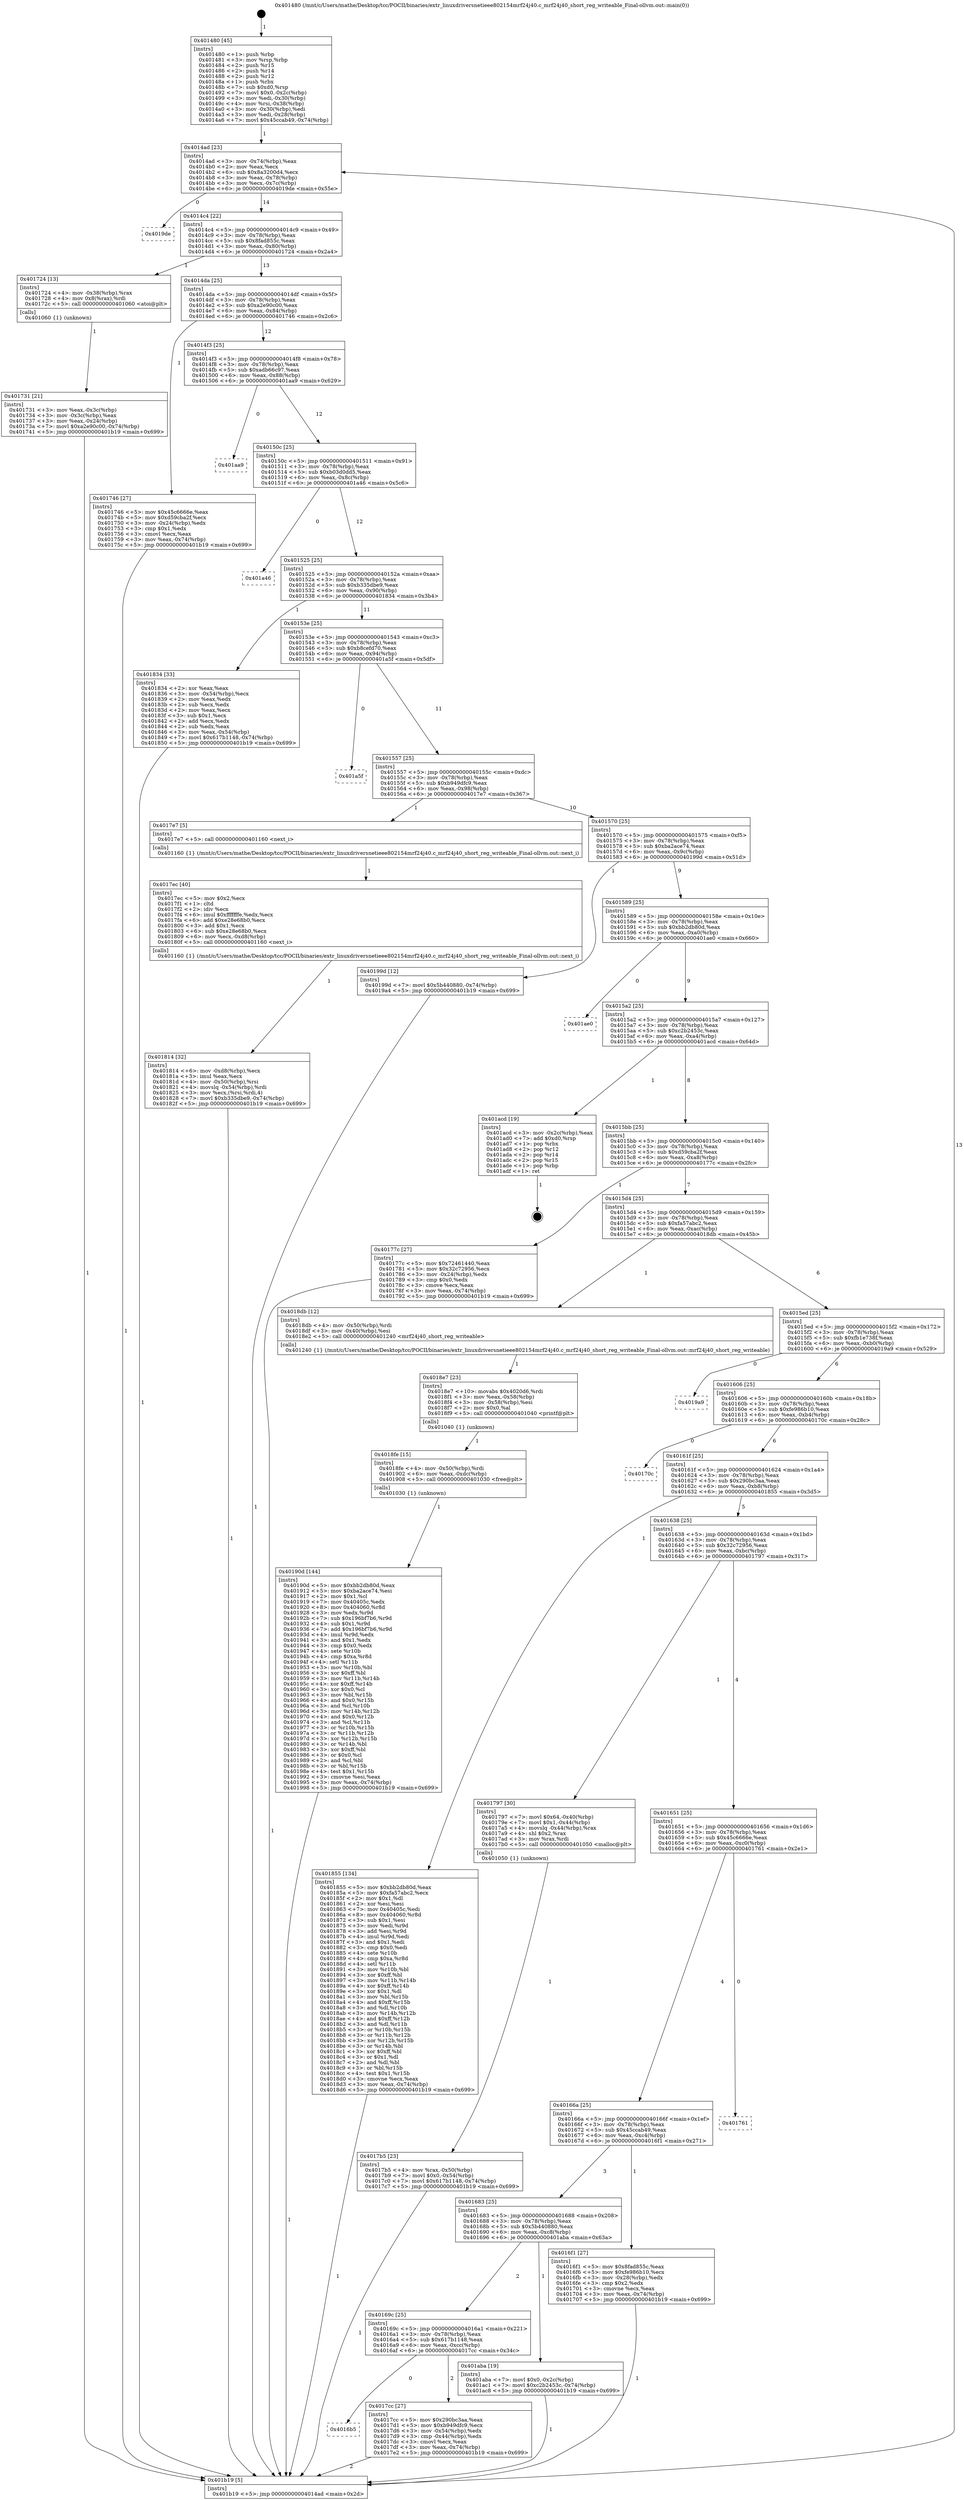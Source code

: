 digraph "0x401480" {
  label = "0x401480 (/mnt/c/Users/mathe/Desktop/tcc/POCII/binaries/extr_linuxdriversnetieee802154mrf24j40.c_mrf24j40_short_reg_writeable_Final-ollvm.out::main(0))"
  labelloc = "t"
  node[shape=record]

  Entry [label="",width=0.3,height=0.3,shape=circle,fillcolor=black,style=filled]
  "0x4014ad" [label="{
     0x4014ad [23]\l
     | [instrs]\l
     &nbsp;&nbsp;0x4014ad \<+3\>: mov -0x74(%rbp),%eax\l
     &nbsp;&nbsp;0x4014b0 \<+2\>: mov %eax,%ecx\l
     &nbsp;&nbsp;0x4014b2 \<+6\>: sub $0x8a3200d4,%ecx\l
     &nbsp;&nbsp;0x4014b8 \<+3\>: mov %eax,-0x78(%rbp)\l
     &nbsp;&nbsp;0x4014bb \<+3\>: mov %ecx,-0x7c(%rbp)\l
     &nbsp;&nbsp;0x4014be \<+6\>: je 00000000004019de \<main+0x55e\>\l
  }"]
  "0x4019de" [label="{
     0x4019de\l
  }", style=dashed]
  "0x4014c4" [label="{
     0x4014c4 [22]\l
     | [instrs]\l
     &nbsp;&nbsp;0x4014c4 \<+5\>: jmp 00000000004014c9 \<main+0x49\>\l
     &nbsp;&nbsp;0x4014c9 \<+3\>: mov -0x78(%rbp),%eax\l
     &nbsp;&nbsp;0x4014cc \<+5\>: sub $0x8fad855c,%eax\l
     &nbsp;&nbsp;0x4014d1 \<+3\>: mov %eax,-0x80(%rbp)\l
     &nbsp;&nbsp;0x4014d4 \<+6\>: je 0000000000401724 \<main+0x2a4\>\l
  }"]
  Exit [label="",width=0.3,height=0.3,shape=circle,fillcolor=black,style=filled,peripheries=2]
  "0x401724" [label="{
     0x401724 [13]\l
     | [instrs]\l
     &nbsp;&nbsp;0x401724 \<+4\>: mov -0x38(%rbp),%rax\l
     &nbsp;&nbsp;0x401728 \<+4\>: mov 0x8(%rax),%rdi\l
     &nbsp;&nbsp;0x40172c \<+5\>: call 0000000000401060 \<atoi@plt\>\l
     | [calls]\l
     &nbsp;&nbsp;0x401060 \{1\} (unknown)\l
  }"]
  "0x4014da" [label="{
     0x4014da [25]\l
     | [instrs]\l
     &nbsp;&nbsp;0x4014da \<+5\>: jmp 00000000004014df \<main+0x5f\>\l
     &nbsp;&nbsp;0x4014df \<+3\>: mov -0x78(%rbp),%eax\l
     &nbsp;&nbsp;0x4014e2 \<+5\>: sub $0xa2e90c00,%eax\l
     &nbsp;&nbsp;0x4014e7 \<+6\>: mov %eax,-0x84(%rbp)\l
     &nbsp;&nbsp;0x4014ed \<+6\>: je 0000000000401746 \<main+0x2c6\>\l
  }"]
  "0x40190d" [label="{
     0x40190d [144]\l
     | [instrs]\l
     &nbsp;&nbsp;0x40190d \<+5\>: mov $0xbb2db80d,%eax\l
     &nbsp;&nbsp;0x401912 \<+5\>: mov $0xba2ace74,%esi\l
     &nbsp;&nbsp;0x401917 \<+2\>: mov $0x1,%cl\l
     &nbsp;&nbsp;0x401919 \<+7\>: mov 0x40405c,%edx\l
     &nbsp;&nbsp;0x401920 \<+8\>: mov 0x404060,%r8d\l
     &nbsp;&nbsp;0x401928 \<+3\>: mov %edx,%r9d\l
     &nbsp;&nbsp;0x40192b \<+7\>: sub $0x196bf7b6,%r9d\l
     &nbsp;&nbsp;0x401932 \<+4\>: sub $0x1,%r9d\l
     &nbsp;&nbsp;0x401936 \<+7\>: add $0x196bf7b6,%r9d\l
     &nbsp;&nbsp;0x40193d \<+4\>: imul %r9d,%edx\l
     &nbsp;&nbsp;0x401941 \<+3\>: and $0x1,%edx\l
     &nbsp;&nbsp;0x401944 \<+3\>: cmp $0x0,%edx\l
     &nbsp;&nbsp;0x401947 \<+4\>: sete %r10b\l
     &nbsp;&nbsp;0x40194b \<+4\>: cmp $0xa,%r8d\l
     &nbsp;&nbsp;0x40194f \<+4\>: setl %r11b\l
     &nbsp;&nbsp;0x401953 \<+3\>: mov %r10b,%bl\l
     &nbsp;&nbsp;0x401956 \<+3\>: xor $0xff,%bl\l
     &nbsp;&nbsp;0x401959 \<+3\>: mov %r11b,%r14b\l
     &nbsp;&nbsp;0x40195c \<+4\>: xor $0xff,%r14b\l
     &nbsp;&nbsp;0x401960 \<+3\>: xor $0x0,%cl\l
     &nbsp;&nbsp;0x401963 \<+3\>: mov %bl,%r15b\l
     &nbsp;&nbsp;0x401966 \<+4\>: and $0x0,%r15b\l
     &nbsp;&nbsp;0x40196a \<+3\>: and %cl,%r10b\l
     &nbsp;&nbsp;0x40196d \<+3\>: mov %r14b,%r12b\l
     &nbsp;&nbsp;0x401970 \<+4\>: and $0x0,%r12b\l
     &nbsp;&nbsp;0x401974 \<+3\>: and %cl,%r11b\l
     &nbsp;&nbsp;0x401977 \<+3\>: or %r10b,%r15b\l
     &nbsp;&nbsp;0x40197a \<+3\>: or %r11b,%r12b\l
     &nbsp;&nbsp;0x40197d \<+3\>: xor %r12b,%r15b\l
     &nbsp;&nbsp;0x401980 \<+3\>: or %r14b,%bl\l
     &nbsp;&nbsp;0x401983 \<+3\>: xor $0xff,%bl\l
     &nbsp;&nbsp;0x401986 \<+3\>: or $0x0,%cl\l
     &nbsp;&nbsp;0x401989 \<+2\>: and %cl,%bl\l
     &nbsp;&nbsp;0x40198b \<+3\>: or %bl,%r15b\l
     &nbsp;&nbsp;0x40198e \<+4\>: test $0x1,%r15b\l
     &nbsp;&nbsp;0x401992 \<+3\>: cmovne %esi,%eax\l
     &nbsp;&nbsp;0x401995 \<+3\>: mov %eax,-0x74(%rbp)\l
     &nbsp;&nbsp;0x401998 \<+5\>: jmp 0000000000401b19 \<main+0x699\>\l
  }"]
  "0x401746" [label="{
     0x401746 [27]\l
     | [instrs]\l
     &nbsp;&nbsp;0x401746 \<+5\>: mov $0x45c6666e,%eax\l
     &nbsp;&nbsp;0x40174b \<+5\>: mov $0xd59cba2f,%ecx\l
     &nbsp;&nbsp;0x401750 \<+3\>: mov -0x24(%rbp),%edx\l
     &nbsp;&nbsp;0x401753 \<+3\>: cmp $0x1,%edx\l
     &nbsp;&nbsp;0x401756 \<+3\>: cmovl %ecx,%eax\l
     &nbsp;&nbsp;0x401759 \<+3\>: mov %eax,-0x74(%rbp)\l
     &nbsp;&nbsp;0x40175c \<+5\>: jmp 0000000000401b19 \<main+0x699\>\l
  }"]
  "0x4014f3" [label="{
     0x4014f3 [25]\l
     | [instrs]\l
     &nbsp;&nbsp;0x4014f3 \<+5\>: jmp 00000000004014f8 \<main+0x78\>\l
     &nbsp;&nbsp;0x4014f8 \<+3\>: mov -0x78(%rbp),%eax\l
     &nbsp;&nbsp;0x4014fb \<+5\>: sub $0xadb66c97,%eax\l
     &nbsp;&nbsp;0x401500 \<+6\>: mov %eax,-0x88(%rbp)\l
     &nbsp;&nbsp;0x401506 \<+6\>: je 0000000000401aa9 \<main+0x629\>\l
  }"]
  "0x4018fe" [label="{
     0x4018fe [15]\l
     | [instrs]\l
     &nbsp;&nbsp;0x4018fe \<+4\>: mov -0x50(%rbp),%rdi\l
     &nbsp;&nbsp;0x401902 \<+6\>: mov %eax,-0xdc(%rbp)\l
     &nbsp;&nbsp;0x401908 \<+5\>: call 0000000000401030 \<free@plt\>\l
     | [calls]\l
     &nbsp;&nbsp;0x401030 \{1\} (unknown)\l
  }"]
  "0x401aa9" [label="{
     0x401aa9\l
  }", style=dashed]
  "0x40150c" [label="{
     0x40150c [25]\l
     | [instrs]\l
     &nbsp;&nbsp;0x40150c \<+5\>: jmp 0000000000401511 \<main+0x91\>\l
     &nbsp;&nbsp;0x401511 \<+3\>: mov -0x78(%rbp),%eax\l
     &nbsp;&nbsp;0x401514 \<+5\>: sub $0xb03d0dd5,%eax\l
     &nbsp;&nbsp;0x401519 \<+6\>: mov %eax,-0x8c(%rbp)\l
     &nbsp;&nbsp;0x40151f \<+6\>: je 0000000000401a46 \<main+0x5c6\>\l
  }"]
  "0x4018e7" [label="{
     0x4018e7 [23]\l
     | [instrs]\l
     &nbsp;&nbsp;0x4018e7 \<+10\>: movabs $0x4020d6,%rdi\l
     &nbsp;&nbsp;0x4018f1 \<+3\>: mov %eax,-0x58(%rbp)\l
     &nbsp;&nbsp;0x4018f4 \<+3\>: mov -0x58(%rbp),%esi\l
     &nbsp;&nbsp;0x4018f7 \<+2\>: mov $0x0,%al\l
     &nbsp;&nbsp;0x4018f9 \<+5\>: call 0000000000401040 \<printf@plt\>\l
     | [calls]\l
     &nbsp;&nbsp;0x401040 \{1\} (unknown)\l
  }"]
  "0x401a46" [label="{
     0x401a46\l
  }", style=dashed]
  "0x401525" [label="{
     0x401525 [25]\l
     | [instrs]\l
     &nbsp;&nbsp;0x401525 \<+5\>: jmp 000000000040152a \<main+0xaa\>\l
     &nbsp;&nbsp;0x40152a \<+3\>: mov -0x78(%rbp),%eax\l
     &nbsp;&nbsp;0x40152d \<+5\>: sub $0xb335dbe9,%eax\l
     &nbsp;&nbsp;0x401532 \<+6\>: mov %eax,-0x90(%rbp)\l
     &nbsp;&nbsp;0x401538 \<+6\>: je 0000000000401834 \<main+0x3b4\>\l
  }"]
  "0x401814" [label="{
     0x401814 [32]\l
     | [instrs]\l
     &nbsp;&nbsp;0x401814 \<+6\>: mov -0xd8(%rbp),%ecx\l
     &nbsp;&nbsp;0x40181a \<+3\>: imul %eax,%ecx\l
     &nbsp;&nbsp;0x40181d \<+4\>: mov -0x50(%rbp),%rsi\l
     &nbsp;&nbsp;0x401821 \<+4\>: movslq -0x54(%rbp),%rdi\l
     &nbsp;&nbsp;0x401825 \<+3\>: mov %ecx,(%rsi,%rdi,4)\l
     &nbsp;&nbsp;0x401828 \<+7\>: movl $0xb335dbe9,-0x74(%rbp)\l
     &nbsp;&nbsp;0x40182f \<+5\>: jmp 0000000000401b19 \<main+0x699\>\l
  }"]
  "0x401834" [label="{
     0x401834 [33]\l
     | [instrs]\l
     &nbsp;&nbsp;0x401834 \<+2\>: xor %eax,%eax\l
     &nbsp;&nbsp;0x401836 \<+3\>: mov -0x54(%rbp),%ecx\l
     &nbsp;&nbsp;0x401839 \<+2\>: mov %eax,%edx\l
     &nbsp;&nbsp;0x40183b \<+2\>: sub %ecx,%edx\l
     &nbsp;&nbsp;0x40183d \<+2\>: mov %eax,%ecx\l
     &nbsp;&nbsp;0x40183f \<+3\>: sub $0x1,%ecx\l
     &nbsp;&nbsp;0x401842 \<+2\>: add %ecx,%edx\l
     &nbsp;&nbsp;0x401844 \<+2\>: sub %edx,%eax\l
     &nbsp;&nbsp;0x401846 \<+3\>: mov %eax,-0x54(%rbp)\l
     &nbsp;&nbsp;0x401849 \<+7\>: movl $0x617b1148,-0x74(%rbp)\l
     &nbsp;&nbsp;0x401850 \<+5\>: jmp 0000000000401b19 \<main+0x699\>\l
  }"]
  "0x40153e" [label="{
     0x40153e [25]\l
     | [instrs]\l
     &nbsp;&nbsp;0x40153e \<+5\>: jmp 0000000000401543 \<main+0xc3\>\l
     &nbsp;&nbsp;0x401543 \<+3\>: mov -0x78(%rbp),%eax\l
     &nbsp;&nbsp;0x401546 \<+5\>: sub $0xb8cefd70,%eax\l
     &nbsp;&nbsp;0x40154b \<+6\>: mov %eax,-0x94(%rbp)\l
     &nbsp;&nbsp;0x401551 \<+6\>: je 0000000000401a5f \<main+0x5df\>\l
  }"]
  "0x4017ec" [label="{
     0x4017ec [40]\l
     | [instrs]\l
     &nbsp;&nbsp;0x4017ec \<+5\>: mov $0x2,%ecx\l
     &nbsp;&nbsp;0x4017f1 \<+1\>: cltd\l
     &nbsp;&nbsp;0x4017f2 \<+2\>: idiv %ecx\l
     &nbsp;&nbsp;0x4017f4 \<+6\>: imul $0xfffffffe,%edx,%ecx\l
     &nbsp;&nbsp;0x4017fa \<+6\>: add $0xe28e68b0,%ecx\l
     &nbsp;&nbsp;0x401800 \<+3\>: add $0x1,%ecx\l
     &nbsp;&nbsp;0x401803 \<+6\>: sub $0xe28e68b0,%ecx\l
     &nbsp;&nbsp;0x401809 \<+6\>: mov %ecx,-0xd8(%rbp)\l
     &nbsp;&nbsp;0x40180f \<+5\>: call 0000000000401160 \<next_i\>\l
     | [calls]\l
     &nbsp;&nbsp;0x401160 \{1\} (/mnt/c/Users/mathe/Desktop/tcc/POCII/binaries/extr_linuxdriversnetieee802154mrf24j40.c_mrf24j40_short_reg_writeable_Final-ollvm.out::next_i)\l
  }"]
  "0x401a5f" [label="{
     0x401a5f\l
  }", style=dashed]
  "0x401557" [label="{
     0x401557 [25]\l
     | [instrs]\l
     &nbsp;&nbsp;0x401557 \<+5\>: jmp 000000000040155c \<main+0xdc\>\l
     &nbsp;&nbsp;0x40155c \<+3\>: mov -0x78(%rbp),%eax\l
     &nbsp;&nbsp;0x40155f \<+5\>: sub $0xb949dfc9,%eax\l
     &nbsp;&nbsp;0x401564 \<+6\>: mov %eax,-0x98(%rbp)\l
     &nbsp;&nbsp;0x40156a \<+6\>: je 00000000004017e7 \<main+0x367\>\l
  }"]
  "0x4016b5" [label="{
     0x4016b5\l
  }", style=dashed]
  "0x4017e7" [label="{
     0x4017e7 [5]\l
     | [instrs]\l
     &nbsp;&nbsp;0x4017e7 \<+5\>: call 0000000000401160 \<next_i\>\l
     | [calls]\l
     &nbsp;&nbsp;0x401160 \{1\} (/mnt/c/Users/mathe/Desktop/tcc/POCII/binaries/extr_linuxdriversnetieee802154mrf24j40.c_mrf24j40_short_reg_writeable_Final-ollvm.out::next_i)\l
  }"]
  "0x401570" [label="{
     0x401570 [25]\l
     | [instrs]\l
     &nbsp;&nbsp;0x401570 \<+5\>: jmp 0000000000401575 \<main+0xf5\>\l
     &nbsp;&nbsp;0x401575 \<+3\>: mov -0x78(%rbp),%eax\l
     &nbsp;&nbsp;0x401578 \<+5\>: sub $0xba2ace74,%eax\l
     &nbsp;&nbsp;0x40157d \<+6\>: mov %eax,-0x9c(%rbp)\l
     &nbsp;&nbsp;0x401583 \<+6\>: je 000000000040199d \<main+0x51d\>\l
  }"]
  "0x4017cc" [label="{
     0x4017cc [27]\l
     | [instrs]\l
     &nbsp;&nbsp;0x4017cc \<+5\>: mov $0x290bc3aa,%eax\l
     &nbsp;&nbsp;0x4017d1 \<+5\>: mov $0xb949dfc9,%ecx\l
     &nbsp;&nbsp;0x4017d6 \<+3\>: mov -0x54(%rbp),%edx\l
     &nbsp;&nbsp;0x4017d9 \<+3\>: cmp -0x44(%rbp),%edx\l
     &nbsp;&nbsp;0x4017dc \<+3\>: cmovl %ecx,%eax\l
     &nbsp;&nbsp;0x4017df \<+3\>: mov %eax,-0x74(%rbp)\l
     &nbsp;&nbsp;0x4017e2 \<+5\>: jmp 0000000000401b19 \<main+0x699\>\l
  }"]
  "0x40199d" [label="{
     0x40199d [12]\l
     | [instrs]\l
     &nbsp;&nbsp;0x40199d \<+7\>: movl $0x5b440880,-0x74(%rbp)\l
     &nbsp;&nbsp;0x4019a4 \<+5\>: jmp 0000000000401b19 \<main+0x699\>\l
  }"]
  "0x401589" [label="{
     0x401589 [25]\l
     | [instrs]\l
     &nbsp;&nbsp;0x401589 \<+5\>: jmp 000000000040158e \<main+0x10e\>\l
     &nbsp;&nbsp;0x40158e \<+3\>: mov -0x78(%rbp),%eax\l
     &nbsp;&nbsp;0x401591 \<+5\>: sub $0xbb2db80d,%eax\l
     &nbsp;&nbsp;0x401596 \<+6\>: mov %eax,-0xa0(%rbp)\l
     &nbsp;&nbsp;0x40159c \<+6\>: je 0000000000401ae0 \<main+0x660\>\l
  }"]
  "0x40169c" [label="{
     0x40169c [25]\l
     | [instrs]\l
     &nbsp;&nbsp;0x40169c \<+5\>: jmp 00000000004016a1 \<main+0x221\>\l
     &nbsp;&nbsp;0x4016a1 \<+3\>: mov -0x78(%rbp),%eax\l
     &nbsp;&nbsp;0x4016a4 \<+5\>: sub $0x617b1148,%eax\l
     &nbsp;&nbsp;0x4016a9 \<+6\>: mov %eax,-0xcc(%rbp)\l
     &nbsp;&nbsp;0x4016af \<+6\>: je 00000000004017cc \<main+0x34c\>\l
  }"]
  "0x401ae0" [label="{
     0x401ae0\l
  }", style=dashed]
  "0x4015a2" [label="{
     0x4015a2 [25]\l
     | [instrs]\l
     &nbsp;&nbsp;0x4015a2 \<+5\>: jmp 00000000004015a7 \<main+0x127\>\l
     &nbsp;&nbsp;0x4015a7 \<+3\>: mov -0x78(%rbp),%eax\l
     &nbsp;&nbsp;0x4015aa \<+5\>: sub $0xc2b2453c,%eax\l
     &nbsp;&nbsp;0x4015af \<+6\>: mov %eax,-0xa4(%rbp)\l
     &nbsp;&nbsp;0x4015b5 \<+6\>: je 0000000000401acd \<main+0x64d\>\l
  }"]
  "0x401aba" [label="{
     0x401aba [19]\l
     | [instrs]\l
     &nbsp;&nbsp;0x401aba \<+7\>: movl $0x0,-0x2c(%rbp)\l
     &nbsp;&nbsp;0x401ac1 \<+7\>: movl $0xc2b2453c,-0x74(%rbp)\l
     &nbsp;&nbsp;0x401ac8 \<+5\>: jmp 0000000000401b19 \<main+0x699\>\l
  }"]
  "0x401acd" [label="{
     0x401acd [19]\l
     | [instrs]\l
     &nbsp;&nbsp;0x401acd \<+3\>: mov -0x2c(%rbp),%eax\l
     &nbsp;&nbsp;0x401ad0 \<+7\>: add $0xd0,%rsp\l
     &nbsp;&nbsp;0x401ad7 \<+1\>: pop %rbx\l
     &nbsp;&nbsp;0x401ad8 \<+2\>: pop %r12\l
     &nbsp;&nbsp;0x401ada \<+2\>: pop %r14\l
     &nbsp;&nbsp;0x401adc \<+2\>: pop %r15\l
     &nbsp;&nbsp;0x401ade \<+1\>: pop %rbp\l
     &nbsp;&nbsp;0x401adf \<+1\>: ret\l
  }"]
  "0x4015bb" [label="{
     0x4015bb [25]\l
     | [instrs]\l
     &nbsp;&nbsp;0x4015bb \<+5\>: jmp 00000000004015c0 \<main+0x140\>\l
     &nbsp;&nbsp;0x4015c0 \<+3\>: mov -0x78(%rbp),%eax\l
     &nbsp;&nbsp;0x4015c3 \<+5\>: sub $0xd59cba2f,%eax\l
     &nbsp;&nbsp;0x4015c8 \<+6\>: mov %eax,-0xa8(%rbp)\l
     &nbsp;&nbsp;0x4015ce \<+6\>: je 000000000040177c \<main+0x2fc\>\l
  }"]
  "0x4017b5" [label="{
     0x4017b5 [23]\l
     | [instrs]\l
     &nbsp;&nbsp;0x4017b5 \<+4\>: mov %rax,-0x50(%rbp)\l
     &nbsp;&nbsp;0x4017b9 \<+7\>: movl $0x0,-0x54(%rbp)\l
     &nbsp;&nbsp;0x4017c0 \<+7\>: movl $0x617b1148,-0x74(%rbp)\l
     &nbsp;&nbsp;0x4017c7 \<+5\>: jmp 0000000000401b19 \<main+0x699\>\l
  }"]
  "0x40177c" [label="{
     0x40177c [27]\l
     | [instrs]\l
     &nbsp;&nbsp;0x40177c \<+5\>: mov $0x72461440,%eax\l
     &nbsp;&nbsp;0x401781 \<+5\>: mov $0x32c72956,%ecx\l
     &nbsp;&nbsp;0x401786 \<+3\>: mov -0x24(%rbp),%edx\l
     &nbsp;&nbsp;0x401789 \<+3\>: cmp $0x0,%edx\l
     &nbsp;&nbsp;0x40178c \<+3\>: cmove %ecx,%eax\l
     &nbsp;&nbsp;0x40178f \<+3\>: mov %eax,-0x74(%rbp)\l
     &nbsp;&nbsp;0x401792 \<+5\>: jmp 0000000000401b19 \<main+0x699\>\l
  }"]
  "0x4015d4" [label="{
     0x4015d4 [25]\l
     | [instrs]\l
     &nbsp;&nbsp;0x4015d4 \<+5\>: jmp 00000000004015d9 \<main+0x159\>\l
     &nbsp;&nbsp;0x4015d9 \<+3\>: mov -0x78(%rbp),%eax\l
     &nbsp;&nbsp;0x4015dc \<+5\>: sub $0xfa57abc2,%eax\l
     &nbsp;&nbsp;0x4015e1 \<+6\>: mov %eax,-0xac(%rbp)\l
     &nbsp;&nbsp;0x4015e7 \<+6\>: je 00000000004018db \<main+0x45b\>\l
  }"]
  "0x401731" [label="{
     0x401731 [21]\l
     | [instrs]\l
     &nbsp;&nbsp;0x401731 \<+3\>: mov %eax,-0x3c(%rbp)\l
     &nbsp;&nbsp;0x401734 \<+3\>: mov -0x3c(%rbp),%eax\l
     &nbsp;&nbsp;0x401737 \<+3\>: mov %eax,-0x24(%rbp)\l
     &nbsp;&nbsp;0x40173a \<+7\>: movl $0xa2e90c00,-0x74(%rbp)\l
     &nbsp;&nbsp;0x401741 \<+5\>: jmp 0000000000401b19 \<main+0x699\>\l
  }"]
  "0x4018db" [label="{
     0x4018db [12]\l
     | [instrs]\l
     &nbsp;&nbsp;0x4018db \<+4\>: mov -0x50(%rbp),%rdi\l
     &nbsp;&nbsp;0x4018df \<+3\>: mov -0x40(%rbp),%esi\l
     &nbsp;&nbsp;0x4018e2 \<+5\>: call 0000000000401240 \<mrf24j40_short_reg_writeable\>\l
     | [calls]\l
     &nbsp;&nbsp;0x401240 \{1\} (/mnt/c/Users/mathe/Desktop/tcc/POCII/binaries/extr_linuxdriversnetieee802154mrf24j40.c_mrf24j40_short_reg_writeable_Final-ollvm.out::mrf24j40_short_reg_writeable)\l
  }"]
  "0x4015ed" [label="{
     0x4015ed [25]\l
     | [instrs]\l
     &nbsp;&nbsp;0x4015ed \<+5\>: jmp 00000000004015f2 \<main+0x172\>\l
     &nbsp;&nbsp;0x4015f2 \<+3\>: mov -0x78(%rbp),%eax\l
     &nbsp;&nbsp;0x4015f5 \<+5\>: sub $0xfb1e738f,%eax\l
     &nbsp;&nbsp;0x4015fa \<+6\>: mov %eax,-0xb0(%rbp)\l
     &nbsp;&nbsp;0x401600 \<+6\>: je 00000000004019a9 \<main+0x529\>\l
  }"]
  "0x401480" [label="{
     0x401480 [45]\l
     | [instrs]\l
     &nbsp;&nbsp;0x401480 \<+1\>: push %rbp\l
     &nbsp;&nbsp;0x401481 \<+3\>: mov %rsp,%rbp\l
     &nbsp;&nbsp;0x401484 \<+2\>: push %r15\l
     &nbsp;&nbsp;0x401486 \<+2\>: push %r14\l
     &nbsp;&nbsp;0x401488 \<+2\>: push %r12\l
     &nbsp;&nbsp;0x40148a \<+1\>: push %rbx\l
     &nbsp;&nbsp;0x40148b \<+7\>: sub $0xd0,%rsp\l
     &nbsp;&nbsp;0x401492 \<+7\>: movl $0x0,-0x2c(%rbp)\l
     &nbsp;&nbsp;0x401499 \<+3\>: mov %edi,-0x30(%rbp)\l
     &nbsp;&nbsp;0x40149c \<+4\>: mov %rsi,-0x38(%rbp)\l
     &nbsp;&nbsp;0x4014a0 \<+3\>: mov -0x30(%rbp),%edi\l
     &nbsp;&nbsp;0x4014a3 \<+3\>: mov %edi,-0x28(%rbp)\l
     &nbsp;&nbsp;0x4014a6 \<+7\>: movl $0x45ccab49,-0x74(%rbp)\l
  }"]
  "0x4019a9" [label="{
     0x4019a9\l
  }", style=dashed]
  "0x401606" [label="{
     0x401606 [25]\l
     | [instrs]\l
     &nbsp;&nbsp;0x401606 \<+5\>: jmp 000000000040160b \<main+0x18b\>\l
     &nbsp;&nbsp;0x40160b \<+3\>: mov -0x78(%rbp),%eax\l
     &nbsp;&nbsp;0x40160e \<+5\>: sub $0xfe986b10,%eax\l
     &nbsp;&nbsp;0x401613 \<+6\>: mov %eax,-0xb4(%rbp)\l
     &nbsp;&nbsp;0x401619 \<+6\>: je 000000000040170c \<main+0x28c\>\l
  }"]
  "0x401b19" [label="{
     0x401b19 [5]\l
     | [instrs]\l
     &nbsp;&nbsp;0x401b19 \<+5\>: jmp 00000000004014ad \<main+0x2d\>\l
  }"]
  "0x40170c" [label="{
     0x40170c\l
  }", style=dashed]
  "0x40161f" [label="{
     0x40161f [25]\l
     | [instrs]\l
     &nbsp;&nbsp;0x40161f \<+5\>: jmp 0000000000401624 \<main+0x1a4\>\l
     &nbsp;&nbsp;0x401624 \<+3\>: mov -0x78(%rbp),%eax\l
     &nbsp;&nbsp;0x401627 \<+5\>: sub $0x290bc3aa,%eax\l
     &nbsp;&nbsp;0x40162c \<+6\>: mov %eax,-0xb8(%rbp)\l
     &nbsp;&nbsp;0x401632 \<+6\>: je 0000000000401855 \<main+0x3d5\>\l
  }"]
  "0x401683" [label="{
     0x401683 [25]\l
     | [instrs]\l
     &nbsp;&nbsp;0x401683 \<+5\>: jmp 0000000000401688 \<main+0x208\>\l
     &nbsp;&nbsp;0x401688 \<+3\>: mov -0x78(%rbp),%eax\l
     &nbsp;&nbsp;0x40168b \<+5\>: sub $0x5b440880,%eax\l
     &nbsp;&nbsp;0x401690 \<+6\>: mov %eax,-0xc8(%rbp)\l
     &nbsp;&nbsp;0x401696 \<+6\>: je 0000000000401aba \<main+0x63a\>\l
  }"]
  "0x401855" [label="{
     0x401855 [134]\l
     | [instrs]\l
     &nbsp;&nbsp;0x401855 \<+5\>: mov $0xbb2db80d,%eax\l
     &nbsp;&nbsp;0x40185a \<+5\>: mov $0xfa57abc2,%ecx\l
     &nbsp;&nbsp;0x40185f \<+2\>: mov $0x1,%dl\l
     &nbsp;&nbsp;0x401861 \<+2\>: xor %esi,%esi\l
     &nbsp;&nbsp;0x401863 \<+7\>: mov 0x40405c,%edi\l
     &nbsp;&nbsp;0x40186a \<+8\>: mov 0x404060,%r8d\l
     &nbsp;&nbsp;0x401872 \<+3\>: sub $0x1,%esi\l
     &nbsp;&nbsp;0x401875 \<+3\>: mov %edi,%r9d\l
     &nbsp;&nbsp;0x401878 \<+3\>: add %esi,%r9d\l
     &nbsp;&nbsp;0x40187b \<+4\>: imul %r9d,%edi\l
     &nbsp;&nbsp;0x40187f \<+3\>: and $0x1,%edi\l
     &nbsp;&nbsp;0x401882 \<+3\>: cmp $0x0,%edi\l
     &nbsp;&nbsp;0x401885 \<+4\>: sete %r10b\l
     &nbsp;&nbsp;0x401889 \<+4\>: cmp $0xa,%r8d\l
     &nbsp;&nbsp;0x40188d \<+4\>: setl %r11b\l
     &nbsp;&nbsp;0x401891 \<+3\>: mov %r10b,%bl\l
     &nbsp;&nbsp;0x401894 \<+3\>: xor $0xff,%bl\l
     &nbsp;&nbsp;0x401897 \<+3\>: mov %r11b,%r14b\l
     &nbsp;&nbsp;0x40189a \<+4\>: xor $0xff,%r14b\l
     &nbsp;&nbsp;0x40189e \<+3\>: xor $0x1,%dl\l
     &nbsp;&nbsp;0x4018a1 \<+3\>: mov %bl,%r15b\l
     &nbsp;&nbsp;0x4018a4 \<+4\>: and $0xff,%r15b\l
     &nbsp;&nbsp;0x4018a8 \<+3\>: and %dl,%r10b\l
     &nbsp;&nbsp;0x4018ab \<+3\>: mov %r14b,%r12b\l
     &nbsp;&nbsp;0x4018ae \<+4\>: and $0xff,%r12b\l
     &nbsp;&nbsp;0x4018b2 \<+3\>: and %dl,%r11b\l
     &nbsp;&nbsp;0x4018b5 \<+3\>: or %r10b,%r15b\l
     &nbsp;&nbsp;0x4018b8 \<+3\>: or %r11b,%r12b\l
     &nbsp;&nbsp;0x4018bb \<+3\>: xor %r12b,%r15b\l
     &nbsp;&nbsp;0x4018be \<+3\>: or %r14b,%bl\l
     &nbsp;&nbsp;0x4018c1 \<+3\>: xor $0xff,%bl\l
     &nbsp;&nbsp;0x4018c4 \<+3\>: or $0x1,%dl\l
     &nbsp;&nbsp;0x4018c7 \<+2\>: and %dl,%bl\l
     &nbsp;&nbsp;0x4018c9 \<+3\>: or %bl,%r15b\l
     &nbsp;&nbsp;0x4018cc \<+4\>: test $0x1,%r15b\l
     &nbsp;&nbsp;0x4018d0 \<+3\>: cmovne %ecx,%eax\l
     &nbsp;&nbsp;0x4018d3 \<+3\>: mov %eax,-0x74(%rbp)\l
     &nbsp;&nbsp;0x4018d6 \<+5\>: jmp 0000000000401b19 \<main+0x699\>\l
  }"]
  "0x401638" [label="{
     0x401638 [25]\l
     | [instrs]\l
     &nbsp;&nbsp;0x401638 \<+5\>: jmp 000000000040163d \<main+0x1bd\>\l
     &nbsp;&nbsp;0x40163d \<+3\>: mov -0x78(%rbp),%eax\l
     &nbsp;&nbsp;0x401640 \<+5\>: sub $0x32c72956,%eax\l
     &nbsp;&nbsp;0x401645 \<+6\>: mov %eax,-0xbc(%rbp)\l
     &nbsp;&nbsp;0x40164b \<+6\>: je 0000000000401797 \<main+0x317\>\l
  }"]
  "0x4016f1" [label="{
     0x4016f1 [27]\l
     | [instrs]\l
     &nbsp;&nbsp;0x4016f1 \<+5\>: mov $0x8fad855c,%eax\l
     &nbsp;&nbsp;0x4016f6 \<+5\>: mov $0xfe986b10,%ecx\l
     &nbsp;&nbsp;0x4016fb \<+3\>: mov -0x28(%rbp),%edx\l
     &nbsp;&nbsp;0x4016fe \<+3\>: cmp $0x2,%edx\l
     &nbsp;&nbsp;0x401701 \<+3\>: cmovne %ecx,%eax\l
     &nbsp;&nbsp;0x401704 \<+3\>: mov %eax,-0x74(%rbp)\l
     &nbsp;&nbsp;0x401707 \<+5\>: jmp 0000000000401b19 \<main+0x699\>\l
  }"]
  "0x401797" [label="{
     0x401797 [30]\l
     | [instrs]\l
     &nbsp;&nbsp;0x401797 \<+7\>: movl $0x64,-0x40(%rbp)\l
     &nbsp;&nbsp;0x40179e \<+7\>: movl $0x1,-0x44(%rbp)\l
     &nbsp;&nbsp;0x4017a5 \<+4\>: movslq -0x44(%rbp),%rax\l
     &nbsp;&nbsp;0x4017a9 \<+4\>: shl $0x2,%rax\l
     &nbsp;&nbsp;0x4017ad \<+3\>: mov %rax,%rdi\l
     &nbsp;&nbsp;0x4017b0 \<+5\>: call 0000000000401050 \<malloc@plt\>\l
     | [calls]\l
     &nbsp;&nbsp;0x401050 \{1\} (unknown)\l
  }"]
  "0x401651" [label="{
     0x401651 [25]\l
     | [instrs]\l
     &nbsp;&nbsp;0x401651 \<+5\>: jmp 0000000000401656 \<main+0x1d6\>\l
     &nbsp;&nbsp;0x401656 \<+3\>: mov -0x78(%rbp),%eax\l
     &nbsp;&nbsp;0x401659 \<+5\>: sub $0x45c6666e,%eax\l
     &nbsp;&nbsp;0x40165e \<+6\>: mov %eax,-0xc0(%rbp)\l
     &nbsp;&nbsp;0x401664 \<+6\>: je 0000000000401761 \<main+0x2e1\>\l
  }"]
  "0x40166a" [label="{
     0x40166a [25]\l
     | [instrs]\l
     &nbsp;&nbsp;0x40166a \<+5\>: jmp 000000000040166f \<main+0x1ef\>\l
     &nbsp;&nbsp;0x40166f \<+3\>: mov -0x78(%rbp),%eax\l
     &nbsp;&nbsp;0x401672 \<+5\>: sub $0x45ccab49,%eax\l
     &nbsp;&nbsp;0x401677 \<+6\>: mov %eax,-0xc4(%rbp)\l
     &nbsp;&nbsp;0x40167d \<+6\>: je 00000000004016f1 \<main+0x271\>\l
  }"]
  "0x401761" [label="{
     0x401761\l
  }", style=dashed]
  Entry -> "0x401480" [label=" 1"]
  "0x4014ad" -> "0x4019de" [label=" 0"]
  "0x4014ad" -> "0x4014c4" [label=" 14"]
  "0x401acd" -> Exit [label=" 1"]
  "0x4014c4" -> "0x401724" [label=" 1"]
  "0x4014c4" -> "0x4014da" [label=" 13"]
  "0x401aba" -> "0x401b19" [label=" 1"]
  "0x4014da" -> "0x401746" [label=" 1"]
  "0x4014da" -> "0x4014f3" [label=" 12"]
  "0x40199d" -> "0x401b19" [label=" 1"]
  "0x4014f3" -> "0x401aa9" [label=" 0"]
  "0x4014f3" -> "0x40150c" [label=" 12"]
  "0x40190d" -> "0x401b19" [label=" 1"]
  "0x40150c" -> "0x401a46" [label=" 0"]
  "0x40150c" -> "0x401525" [label=" 12"]
  "0x4018fe" -> "0x40190d" [label=" 1"]
  "0x401525" -> "0x401834" [label=" 1"]
  "0x401525" -> "0x40153e" [label=" 11"]
  "0x4018e7" -> "0x4018fe" [label=" 1"]
  "0x40153e" -> "0x401a5f" [label=" 0"]
  "0x40153e" -> "0x401557" [label=" 11"]
  "0x4018db" -> "0x4018e7" [label=" 1"]
  "0x401557" -> "0x4017e7" [label=" 1"]
  "0x401557" -> "0x401570" [label=" 10"]
  "0x401855" -> "0x401b19" [label=" 1"]
  "0x401570" -> "0x40199d" [label=" 1"]
  "0x401570" -> "0x401589" [label=" 9"]
  "0x401834" -> "0x401b19" [label=" 1"]
  "0x401589" -> "0x401ae0" [label=" 0"]
  "0x401589" -> "0x4015a2" [label=" 9"]
  "0x4017ec" -> "0x401814" [label=" 1"]
  "0x4015a2" -> "0x401acd" [label=" 1"]
  "0x4015a2" -> "0x4015bb" [label=" 8"]
  "0x4017e7" -> "0x4017ec" [label=" 1"]
  "0x4015bb" -> "0x40177c" [label=" 1"]
  "0x4015bb" -> "0x4015d4" [label=" 7"]
  "0x40169c" -> "0x4016b5" [label=" 0"]
  "0x4015d4" -> "0x4018db" [label=" 1"]
  "0x4015d4" -> "0x4015ed" [label=" 6"]
  "0x40169c" -> "0x4017cc" [label=" 2"]
  "0x4015ed" -> "0x4019a9" [label=" 0"]
  "0x4015ed" -> "0x401606" [label=" 6"]
  "0x401814" -> "0x401b19" [label=" 1"]
  "0x401606" -> "0x40170c" [label=" 0"]
  "0x401606" -> "0x40161f" [label=" 6"]
  "0x401683" -> "0x40169c" [label=" 2"]
  "0x40161f" -> "0x401855" [label=" 1"]
  "0x40161f" -> "0x401638" [label=" 5"]
  "0x401683" -> "0x401aba" [label=" 1"]
  "0x401638" -> "0x401797" [label=" 1"]
  "0x401638" -> "0x401651" [label=" 4"]
  "0x4017cc" -> "0x401b19" [label=" 2"]
  "0x401651" -> "0x401761" [label=" 0"]
  "0x401651" -> "0x40166a" [label=" 4"]
  "0x4017b5" -> "0x401b19" [label=" 1"]
  "0x40166a" -> "0x4016f1" [label=" 1"]
  "0x40166a" -> "0x401683" [label=" 3"]
  "0x4016f1" -> "0x401b19" [label=" 1"]
  "0x401480" -> "0x4014ad" [label=" 1"]
  "0x401b19" -> "0x4014ad" [label=" 13"]
  "0x401724" -> "0x401731" [label=" 1"]
  "0x401731" -> "0x401b19" [label=" 1"]
  "0x401746" -> "0x401b19" [label=" 1"]
  "0x40177c" -> "0x401b19" [label=" 1"]
  "0x401797" -> "0x4017b5" [label=" 1"]
}
